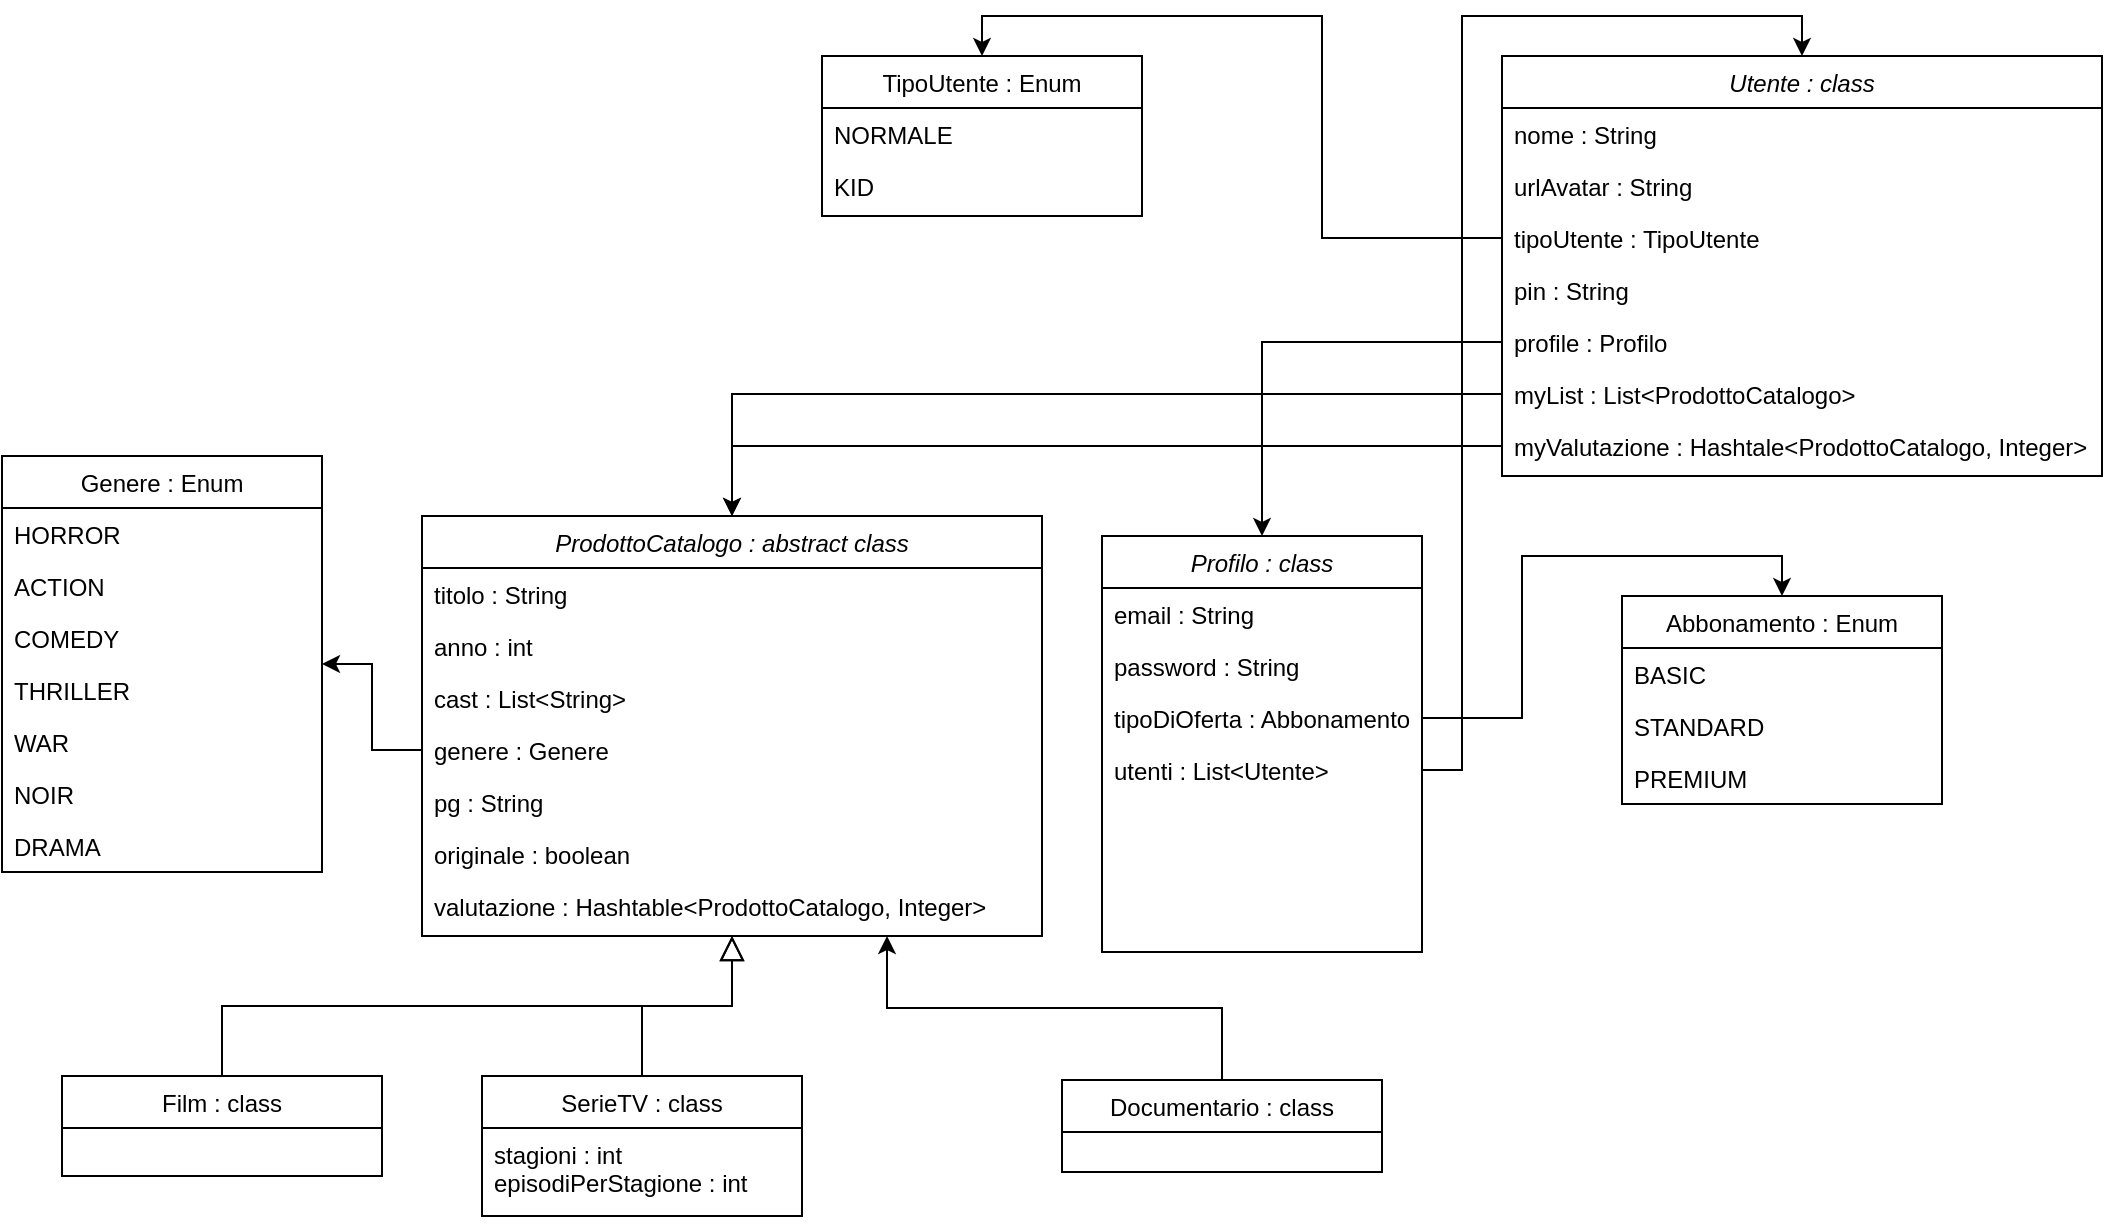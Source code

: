 <mxfile version="20.3.0" type="device"><diagram id="C5RBs43oDa-KdzZeNtuy" name="Page-1"><mxGraphModel dx="2310" dy="1996" grid="1" gridSize="10" guides="1" tooltips="1" connect="1" arrows="1" fold="1" page="1" pageScale="1" pageWidth="827" pageHeight="1169" background="none" math="0" shadow="0"><root><mxCell id="WIyWlLk6GJQsqaUBKTNV-0"/><mxCell id="WIyWlLk6GJQsqaUBKTNV-1" parent="WIyWlLk6GJQsqaUBKTNV-0"/><mxCell id="zkfFHV4jXpPFQw0GAbJ--0" value="ProdottoCatalogo : abstract class" style="swimlane;fontStyle=2;align=center;verticalAlign=top;childLayout=stackLayout;horizontal=1;startSize=26;horizontalStack=0;resizeParent=1;resizeLast=0;collapsible=1;marginBottom=0;rounded=0;shadow=0;strokeWidth=1;" parent="WIyWlLk6GJQsqaUBKTNV-1" vertex="1"><mxGeometry x="190" y="110" width="310" height="210" as="geometry"><mxRectangle x="230" y="140" width="160" height="26" as="alternateBounds"/></mxGeometry></mxCell><mxCell id="zkfFHV4jXpPFQw0GAbJ--1" value="titolo : String    " style="text;align=left;verticalAlign=top;spacingLeft=4;spacingRight=4;overflow=hidden;rotatable=0;points=[[0,0.5],[1,0.5]];portConstraint=eastwest;" parent="zkfFHV4jXpPFQw0GAbJ--0" vertex="1"><mxGeometry y="26" width="310" height="26" as="geometry"/></mxCell><mxCell id="zkfFHV4jXpPFQw0GAbJ--2" value="anno : int" style="text;align=left;verticalAlign=top;spacingLeft=4;spacingRight=4;overflow=hidden;rotatable=0;points=[[0,0.5],[1,0.5]];portConstraint=eastwest;rounded=0;shadow=0;html=0;" parent="zkfFHV4jXpPFQw0GAbJ--0" vertex="1"><mxGeometry y="52" width="310" height="26" as="geometry"/></mxCell><mxCell id="zkfFHV4jXpPFQw0GAbJ--3" value="cast : List&lt;String&gt;" style="text;align=left;verticalAlign=top;spacingLeft=4;spacingRight=4;overflow=hidden;rotatable=0;points=[[0,0.5],[1,0.5]];portConstraint=eastwest;rounded=0;shadow=0;html=0;" parent="zkfFHV4jXpPFQw0GAbJ--0" vertex="1"><mxGeometry y="78" width="310" height="26" as="geometry"/></mxCell><mxCell id="iwcmafINK8D77slyPbZN-16" value="genere : Genere" style="text;align=left;verticalAlign=top;spacingLeft=4;spacingRight=4;overflow=hidden;rotatable=0;points=[[0,0.5],[1,0.5]];portConstraint=eastwest;rounded=0;shadow=0;html=0;" vertex="1" parent="zkfFHV4jXpPFQw0GAbJ--0"><mxGeometry y="104" width="310" height="26" as="geometry"/></mxCell><mxCell id="iwcmafINK8D77slyPbZN-17" value="pg : String" style="text;align=left;verticalAlign=top;spacingLeft=4;spacingRight=4;overflow=hidden;rotatable=0;points=[[0,0.5],[1,0.5]];portConstraint=eastwest;rounded=0;shadow=0;html=0;" vertex="1" parent="zkfFHV4jXpPFQw0GAbJ--0"><mxGeometry y="130" width="310" height="26" as="geometry"/></mxCell><mxCell id="iwcmafINK8D77slyPbZN-18" value="originale : boolean" style="text;align=left;verticalAlign=top;spacingLeft=4;spacingRight=4;overflow=hidden;rotatable=0;points=[[0,0.5],[1,0.5]];portConstraint=eastwest;rounded=0;shadow=0;html=0;" vertex="1" parent="zkfFHV4jXpPFQw0GAbJ--0"><mxGeometry y="156" width="310" height="26" as="geometry"/></mxCell><mxCell id="iwcmafINK8D77slyPbZN-19" value="valutazione : Hashtable&lt;ProdottoCatalogo, Integer&gt;" style="text;align=left;verticalAlign=top;spacingLeft=4;spacingRight=4;overflow=hidden;rotatable=0;points=[[0,0.5],[1,0.5]];portConstraint=eastwest;rounded=0;shadow=0;html=0;" vertex="1" parent="zkfFHV4jXpPFQw0GAbJ--0"><mxGeometry y="182" width="310" height="26" as="geometry"/></mxCell><mxCell id="zkfFHV4jXpPFQw0GAbJ--6" value="Film : class" style="swimlane;fontStyle=0;align=center;verticalAlign=top;childLayout=stackLayout;horizontal=1;startSize=26;horizontalStack=0;resizeParent=1;resizeLast=0;collapsible=1;marginBottom=0;rounded=0;shadow=0;strokeWidth=1;" parent="WIyWlLk6GJQsqaUBKTNV-1" vertex="1"><mxGeometry x="10" y="390" width="160" height="50" as="geometry"><mxRectangle x="130" y="380" width="160" height="26" as="alternateBounds"/></mxGeometry></mxCell><mxCell id="zkfFHV4jXpPFQw0GAbJ--12" value="" style="endArrow=block;endSize=10;endFill=0;shadow=0;strokeWidth=1;rounded=0;edgeStyle=elbowEdgeStyle;elbow=vertical;" parent="WIyWlLk6GJQsqaUBKTNV-1" source="zkfFHV4jXpPFQw0GAbJ--6" target="zkfFHV4jXpPFQw0GAbJ--0" edge="1"><mxGeometry width="160" relative="1" as="geometry"><mxPoint x="200" y="203" as="sourcePoint"/><mxPoint x="200" y="203" as="targetPoint"/></mxGeometry></mxCell><mxCell id="zkfFHV4jXpPFQw0GAbJ--13" value="SerieTV : class" style="swimlane;fontStyle=0;align=center;verticalAlign=top;childLayout=stackLayout;horizontal=1;startSize=26;horizontalStack=0;resizeParent=1;resizeLast=0;collapsible=1;marginBottom=0;rounded=0;shadow=0;strokeWidth=1;" parent="WIyWlLk6GJQsqaUBKTNV-1" vertex="1"><mxGeometry x="220" y="390" width="160" height="70" as="geometry"><mxRectangle x="340" y="380" width="170" height="26" as="alternateBounds"/></mxGeometry></mxCell><mxCell id="zkfFHV4jXpPFQw0GAbJ--14" value="stagioni : int&#10;episodiPerStagione : int" style="text;align=left;verticalAlign=top;spacingLeft=4;spacingRight=4;overflow=hidden;rotatable=0;points=[[0,0.5],[1,0.5]];portConstraint=eastwest;" parent="zkfFHV4jXpPFQw0GAbJ--13" vertex="1"><mxGeometry y="26" width="160" height="44" as="geometry"/></mxCell><mxCell id="zkfFHV4jXpPFQw0GAbJ--16" value="" style="endArrow=block;endSize=10;endFill=0;shadow=0;strokeWidth=1;rounded=0;edgeStyle=elbowEdgeStyle;elbow=vertical;" parent="WIyWlLk6GJQsqaUBKTNV-1" source="zkfFHV4jXpPFQw0GAbJ--13" target="zkfFHV4jXpPFQw0GAbJ--0" edge="1"><mxGeometry width="160" relative="1" as="geometry"><mxPoint x="210" y="373" as="sourcePoint"/><mxPoint x="310" y="271" as="targetPoint"/></mxGeometry></mxCell><mxCell id="iwcmafINK8D77slyPbZN-76" style="edgeStyle=orthogonalEdgeStyle;rounded=0;orthogonalLoop=1;jettySize=auto;html=1;exitX=0.5;exitY=0;exitDx=0;exitDy=0;entryX=0.75;entryY=1;entryDx=0;entryDy=0;" edge="1" parent="WIyWlLk6GJQsqaUBKTNV-1" source="iwcmafINK8D77slyPbZN-11" target="zkfFHV4jXpPFQw0GAbJ--0"><mxGeometry relative="1" as="geometry"/></mxCell><mxCell id="iwcmafINK8D77slyPbZN-11" value="Documentario : class" style="swimlane;fontStyle=0;align=center;verticalAlign=top;childLayout=stackLayout;horizontal=1;startSize=26;horizontalStack=0;resizeParent=1;resizeLast=0;collapsible=1;marginBottom=0;rounded=0;shadow=0;strokeWidth=1;" vertex="1" parent="WIyWlLk6GJQsqaUBKTNV-1"><mxGeometry x="510" y="392" width="160" height="46" as="geometry"><mxRectangle x="340" y="380" width="170" height="26" as="alternateBounds"/></mxGeometry></mxCell><mxCell id="iwcmafINK8D77slyPbZN-20" value="Profilo : class" style="swimlane;fontStyle=2;align=center;verticalAlign=top;childLayout=stackLayout;horizontal=1;startSize=26;horizontalStack=0;resizeParent=1;resizeLast=0;collapsible=1;marginBottom=0;rounded=0;shadow=0;strokeWidth=1;" vertex="1" parent="WIyWlLk6GJQsqaUBKTNV-1"><mxGeometry x="530" y="120" width="160" height="208" as="geometry"><mxRectangle x="230" y="140" width="160" height="26" as="alternateBounds"/></mxGeometry></mxCell><mxCell id="iwcmafINK8D77slyPbZN-21" value="email : String" style="text;align=left;verticalAlign=top;spacingLeft=4;spacingRight=4;overflow=hidden;rotatable=0;points=[[0,0.5],[1,0.5]];portConstraint=eastwest;" vertex="1" parent="iwcmafINK8D77slyPbZN-20"><mxGeometry y="26" width="160" height="26" as="geometry"/></mxCell><mxCell id="iwcmafINK8D77slyPbZN-28" value="password : String" style="text;align=left;verticalAlign=top;spacingLeft=4;spacingRight=4;overflow=hidden;rotatable=0;points=[[0,0.5],[1,0.5]];portConstraint=eastwest;" vertex="1" parent="iwcmafINK8D77slyPbZN-20"><mxGeometry y="52" width="160" height="26" as="geometry"/></mxCell><mxCell id="iwcmafINK8D77slyPbZN-29" value="tipoDiOferta : Abbonamento" style="text;align=left;verticalAlign=top;spacingLeft=4;spacingRight=4;overflow=hidden;rotatable=0;points=[[0,0.5],[1,0.5]];portConstraint=eastwest;" vertex="1" parent="iwcmafINK8D77slyPbZN-20"><mxGeometry y="78" width="160" height="26" as="geometry"/></mxCell><mxCell id="iwcmafINK8D77slyPbZN-30" value="utenti : List&lt;Utente&gt;" style="text;align=left;verticalAlign=top;spacingLeft=4;spacingRight=4;overflow=hidden;rotatable=0;points=[[0,0.5],[1,0.5]];portConstraint=eastwest;" vertex="1" parent="iwcmafINK8D77slyPbZN-20"><mxGeometry y="104" width="160" height="26" as="geometry"/></mxCell><mxCell id="iwcmafINK8D77slyPbZN-31" value="Utente : class" style="swimlane;fontStyle=2;align=center;verticalAlign=top;childLayout=stackLayout;horizontal=1;startSize=26;horizontalStack=0;resizeParent=1;resizeLast=0;collapsible=1;marginBottom=0;rounded=0;shadow=0;strokeWidth=1;" vertex="1" parent="WIyWlLk6GJQsqaUBKTNV-1"><mxGeometry x="730" y="-120" width="300" height="210" as="geometry"><mxRectangle x="230" y="140" width="160" height="26" as="alternateBounds"/></mxGeometry></mxCell><mxCell id="iwcmafINK8D77slyPbZN-32" value="nome : String" style="text;align=left;verticalAlign=top;spacingLeft=4;spacingRight=4;overflow=hidden;rotatable=0;points=[[0,0.5],[1,0.5]];portConstraint=eastwest;" vertex="1" parent="iwcmafINK8D77slyPbZN-31"><mxGeometry y="26" width="300" height="26" as="geometry"/></mxCell><mxCell id="iwcmafINK8D77slyPbZN-37" value="urlAvatar : String" style="text;align=left;verticalAlign=top;spacingLeft=4;spacingRight=4;overflow=hidden;rotatable=0;points=[[0,0.5],[1,0.5]];portConstraint=eastwest;" vertex="1" parent="iwcmafINK8D77slyPbZN-31"><mxGeometry y="52" width="300" height="26" as="geometry"/></mxCell><mxCell id="iwcmafINK8D77slyPbZN-38" value="tipoUtente : TipoUtente" style="text;align=left;verticalAlign=top;spacingLeft=4;spacingRight=4;overflow=hidden;rotatable=0;points=[[0,0.5],[1,0.5]];portConstraint=eastwest;" vertex="1" parent="iwcmafINK8D77slyPbZN-31"><mxGeometry y="78" width="300" height="26" as="geometry"/></mxCell><mxCell id="iwcmafINK8D77slyPbZN-39" value="pin : String" style="text;align=left;verticalAlign=top;spacingLeft=4;spacingRight=4;overflow=hidden;rotatable=0;points=[[0,0.5],[1,0.5]];portConstraint=eastwest;" vertex="1" parent="iwcmafINK8D77slyPbZN-31"><mxGeometry y="104" width="300" height="26" as="geometry"/></mxCell><mxCell id="iwcmafINK8D77slyPbZN-40" value="profile : Profilo" style="text;align=left;verticalAlign=top;spacingLeft=4;spacingRight=4;overflow=hidden;rotatable=0;points=[[0,0.5],[1,0.5]];portConstraint=eastwest;" vertex="1" parent="iwcmafINK8D77slyPbZN-31"><mxGeometry y="130" width="300" height="26" as="geometry"/></mxCell><mxCell id="iwcmafINK8D77slyPbZN-42" value="myList : List&lt;ProdottoCatalogo&gt;" style="text;align=left;verticalAlign=top;spacingLeft=4;spacingRight=4;overflow=hidden;rotatable=0;points=[[0,0.5],[1,0.5]];portConstraint=eastwest;" vertex="1" parent="iwcmafINK8D77slyPbZN-31"><mxGeometry y="156" width="300" height="26" as="geometry"/></mxCell><mxCell id="iwcmafINK8D77slyPbZN-43" value="myValutazione : Hashtale&lt;ProdottoCatalogo, Integer&gt;&#10;" style="text;align=left;verticalAlign=top;spacingLeft=4;spacingRight=4;overflow=hidden;rotatable=0;points=[[0,0.5],[1,0.5]];portConstraint=eastwest;" vertex="1" parent="iwcmafINK8D77slyPbZN-31"><mxGeometry y="182" width="300" height="26" as="geometry"/></mxCell><mxCell id="iwcmafINK8D77slyPbZN-45" value="Abbonamento : Enum" style="swimlane;fontStyle=0;align=center;verticalAlign=top;childLayout=stackLayout;horizontal=1;startSize=26;horizontalStack=0;resizeParent=1;resizeLast=0;collapsible=1;marginBottom=0;rounded=0;shadow=0;strokeWidth=1;" vertex="1" parent="WIyWlLk6GJQsqaUBKTNV-1"><mxGeometry x="790" y="150" width="160" height="104" as="geometry"><mxRectangle x="130" y="380" width="160" height="26" as="alternateBounds"/></mxGeometry></mxCell><mxCell id="iwcmafINK8D77slyPbZN-48" value="BASIC" style="text;align=left;verticalAlign=top;spacingLeft=4;spacingRight=4;overflow=hidden;rotatable=0;points=[[0,0.5],[1,0.5]];portConstraint=eastwest;rounded=0;shadow=0;html=0;" vertex="1" parent="iwcmafINK8D77slyPbZN-45"><mxGeometry y="26" width="160" height="26" as="geometry"/></mxCell><mxCell id="iwcmafINK8D77slyPbZN-49" value="STANDARD" style="text;align=left;verticalAlign=top;spacingLeft=4;spacingRight=4;overflow=hidden;rotatable=0;points=[[0,0.5],[1,0.5]];portConstraint=eastwest;rounded=0;shadow=0;html=0;" vertex="1" parent="iwcmafINK8D77slyPbZN-45"><mxGeometry y="52" width="160" height="26" as="geometry"/></mxCell><mxCell id="iwcmafINK8D77slyPbZN-50" value="PREMIUM" style="text;align=left;verticalAlign=top;spacingLeft=4;spacingRight=4;overflow=hidden;rotatable=0;points=[[0,0.5],[1,0.5]];portConstraint=eastwest;rounded=0;shadow=0;html=0;" vertex="1" parent="iwcmafINK8D77slyPbZN-45"><mxGeometry y="78" width="160" height="26" as="geometry"/></mxCell><mxCell id="iwcmafINK8D77slyPbZN-51" value="TipoUtente : Enum" style="swimlane;fontStyle=0;align=center;verticalAlign=top;childLayout=stackLayout;horizontal=1;startSize=26;horizontalStack=0;resizeParent=1;resizeLast=0;collapsible=1;marginBottom=0;rounded=0;shadow=0;strokeWidth=1;" vertex="1" parent="WIyWlLk6GJQsqaUBKTNV-1"><mxGeometry x="390" y="-120" width="160" height="80" as="geometry"><mxRectangle x="130" y="380" width="160" height="26" as="alternateBounds"/></mxGeometry></mxCell><mxCell id="iwcmafINK8D77slyPbZN-53" value="NORMALE" style="text;align=left;verticalAlign=top;spacingLeft=4;spacingRight=4;overflow=hidden;rotatable=0;points=[[0,0.5],[1,0.5]];portConstraint=eastwest;rounded=0;shadow=0;html=0;" vertex="1" parent="iwcmafINK8D77slyPbZN-51"><mxGeometry y="26" width="160" height="26" as="geometry"/></mxCell><mxCell id="iwcmafINK8D77slyPbZN-54" value="KID" style="text;align=left;verticalAlign=top;spacingLeft=4;spacingRight=4;overflow=hidden;rotatable=0;points=[[0,0.5],[1,0.5]];portConstraint=eastwest;rounded=0;shadow=0;html=0;" vertex="1" parent="iwcmafINK8D77slyPbZN-51"><mxGeometry y="52" width="160" height="26" as="geometry"/></mxCell><mxCell id="iwcmafINK8D77slyPbZN-55" value="Genere : Enum" style="swimlane;fontStyle=0;align=center;verticalAlign=top;childLayout=stackLayout;horizontal=1;startSize=26;horizontalStack=0;resizeParent=1;resizeLast=0;collapsible=1;marginBottom=0;rounded=0;shadow=0;strokeWidth=1;" vertex="1" parent="WIyWlLk6GJQsqaUBKTNV-1"><mxGeometry x="-20" y="80" width="160" height="208" as="geometry"><mxRectangle x="130" y="380" width="160" height="26" as="alternateBounds"/></mxGeometry></mxCell><mxCell id="iwcmafINK8D77slyPbZN-56" value="HORROR" style="text;align=left;verticalAlign=top;spacingLeft=4;spacingRight=4;overflow=hidden;rotatable=0;points=[[0,0.5],[1,0.5]];portConstraint=eastwest;rounded=0;shadow=0;html=0;" vertex="1" parent="iwcmafINK8D77slyPbZN-55"><mxGeometry y="26" width="160" height="26" as="geometry"/></mxCell><mxCell id="iwcmafINK8D77slyPbZN-57" value="ACTION" style="text;align=left;verticalAlign=top;spacingLeft=4;spacingRight=4;overflow=hidden;rotatable=0;points=[[0,0.5],[1,0.5]];portConstraint=eastwest;rounded=0;shadow=0;html=0;" vertex="1" parent="iwcmafINK8D77slyPbZN-55"><mxGeometry y="52" width="160" height="26" as="geometry"/></mxCell><mxCell id="iwcmafINK8D77slyPbZN-59" value="COMEDY" style="text;align=left;verticalAlign=top;spacingLeft=4;spacingRight=4;overflow=hidden;rotatable=0;points=[[0,0.5],[1,0.5]];portConstraint=eastwest;rounded=0;shadow=0;html=0;" vertex="1" parent="iwcmafINK8D77slyPbZN-55"><mxGeometry y="78" width="160" height="26" as="geometry"/></mxCell><mxCell id="iwcmafINK8D77slyPbZN-60" value="THRILLER " style="text;align=left;verticalAlign=top;spacingLeft=4;spacingRight=4;overflow=hidden;rotatable=0;points=[[0,0.5],[1,0.5]];portConstraint=eastwest;rounded=0;shadow=0;html=0;" vertex="1" parent="iwcmafINK8D77slyPbZN-55"><mxGeometry y="104" width="160" height="26" as="geometry"/></mxCell><mxCell id="iwcmafINK8D77slyPbZN-61" value="WAR" style="text;align=left;verticalAlign=top;spacingLeft=4;spacingRight=4;overflow=hidden;rotatable=0;points=[[0,0.5],[1,0.5]];portConstraint=eastwest;rounded=0;shadow=0;html=0;" vertex="1" parent="iwcmafINK8D77slyPbZN-55"><mxGeometry y="130" width="160" height="26" as="geometry"/></mxCell><mxCell id="iwcmafINK8D77slyPbZN-62" value="NOIR" style="text;align=left;verticalAlign=top;spacingLeft=4;spacingRight=4;overflow=hidden;rotatable=0;points=[[0,0.5],[1,0.5]];portConstraint=eastwest;rounded=0;shadow=0;html=0;" vertex="1" parent="iwcmafINK8D77slyPbZN-55"><mxGeometry y="156" width="160" height="26" as="geometry"/></mxCell><mxCell id="iwcmafINK8D77slyPbZN-63" value="DRAMA" style="text;align=left;verticalAlign=top;spacingLeft=4;spacingRight=4;overflow=hidden;rotatable=0;points=[[0,0.5],[1,0.5]];portConstraint=eastwest;rounded=0;shadow=0;html=0;" vertex="1" parent="iwcmafINK8D77slyPbZN-55"><mxGeometry y="182" width="160" height="26" as="geometry"/></mxCell><mxCell id="iwcmafINK8D77slyPbZN-64" style="edgeStyle=orthogonalEdgeStyle;rounded=0;orthogonalLoop=1;jettySize=auto;html=1;exitX=0;exitY=0.5;exitDx=0;exitDy=0;" edge="1" parent="WIyWlLk6GJQsqaUBKTNV-1" source="iwcmafINK8D77slyPbZN-16" target="iwcmafINK8D77slyPbZN-55"><mxGeometry relative="1" as="geometry"/></mxCell><mxCell id="iwcmafINK8D77slyPbZN-66" style="edgeStyle=orthogonalEdgeStyle;rounded=0;orthogonalLoop=1;jettySize=auto;html=1;exitX=1;exitY=0.5;exitDx=0;exitDy=0;entryX=0.5;entryY=0;entryDx=0;entryDy=0;" edge="1" parent="WIyWlLk6GJQsqaUBKTNV-1" source="iwcmafINK8D77slyPbZN-30" target="iwcmafINK8D77slyPbZN-31"><mxGeometry relative="1" as="geometry"/></mxCell><mxCell id="iwcmafINK8D77slyPbZN-67" style="edgeStyle=orthogonalEdgeStyle;rounded=0;orthogonalLoop=1;jettySize=auto;html=1;exitX=0;exitY=0.5;exitDx=0;exitDy=0;entryX=0.5;entryY=0;entryDx=0;entryDy=0;" edge="1" parent="WIyWlLk6GJQsqaUBKTNV-1" source="iwcmafINK8D77slyPbZN-40" target="iwcmafINK8D77slyPbZN-20"><mxGeometry relative="1" as="geometry"/></mxCell><mxCell id="iwcmafINK8D77slyPbZN-68" style="edgeStyle=orthogonalEdgeStyle;rounded=0;orthogonalLoop=1;jettySize=auto;html=1;exitX=0;exitY=0.5;exitDx=0;exitDy=0;entryX=0.5;entryY=0;entryDx=0;entryDy=0;" edge="1" parent="WIyWlLk6GJQsqaUBKTNV-1" source="iwcmafINK8D77slyPbZN-42" target="zkfFHV4jXpPFQw0GAbJ--0"><mxGeometry relative="1" as="geometry"/></mxCell><mxCell id="iwcmafINK8D77slyPbZN-69" style="edgeStyle=orthogonalEdgeStyle;rounded=0;orthogonalLoop=1;jettySize=auto;html=1;exitX=0;exitY=0.5;exitDx=0;exitDy=0;entryX=0.5;entryY=0;entryDx=0;entryDy=0;" edge="1" parent="WIyWlLk6GJQsqaUBKTNV-1" source="iwcmafINK8D77slyPbZN-43" target="zkfFHV4jXpPFQw0GAbJ--0"><mxGeometry relative="1" as="geometry"/></mxCell><mxCell id="iwcmafINK8D77slyPbZN-72" style="edgeStyle=orthogonalEdgeStyle;rounded=0;orthogonalLoop=1;jettySize=auto;html=1;exitX=1;exitY=0.5;exitDx=0;exitDy=0;entryX=0.5;entryY=0;entryDx=0;entryDy=0;" edge="1" parent="WIyWlLk6GJQsqaUBKTNV-1" source="iwcmafINK8D77slyPbZN-29" target="iwcmafINK8D77slyPbZN-45"><mxGeometry relative="1" as="geometry"/></mxCell><mxCell id="iwcmafINK8D77slyPbZN-75" style="edgeStyle=orthogonalEdgeStyle;rounded=0;orthogonalLoop=1;jettySize=auto;html=1;exitX=0;exitY=0.5;exitDx=0;exitDy=0;entryX=0.5;entryY=0;entryDx=0;entryDy=0;" edge="1" parent="WIyWlLk6GJQsqaUBKTNV-1" source="iwcmafINK8D77slyPbZN-38" target="iwcmafINK8D77slyPbZN-51"><mxGeometry relative="1" as="geometry"/></mxCell></root></mxGraphModel></diagram></mxfile>